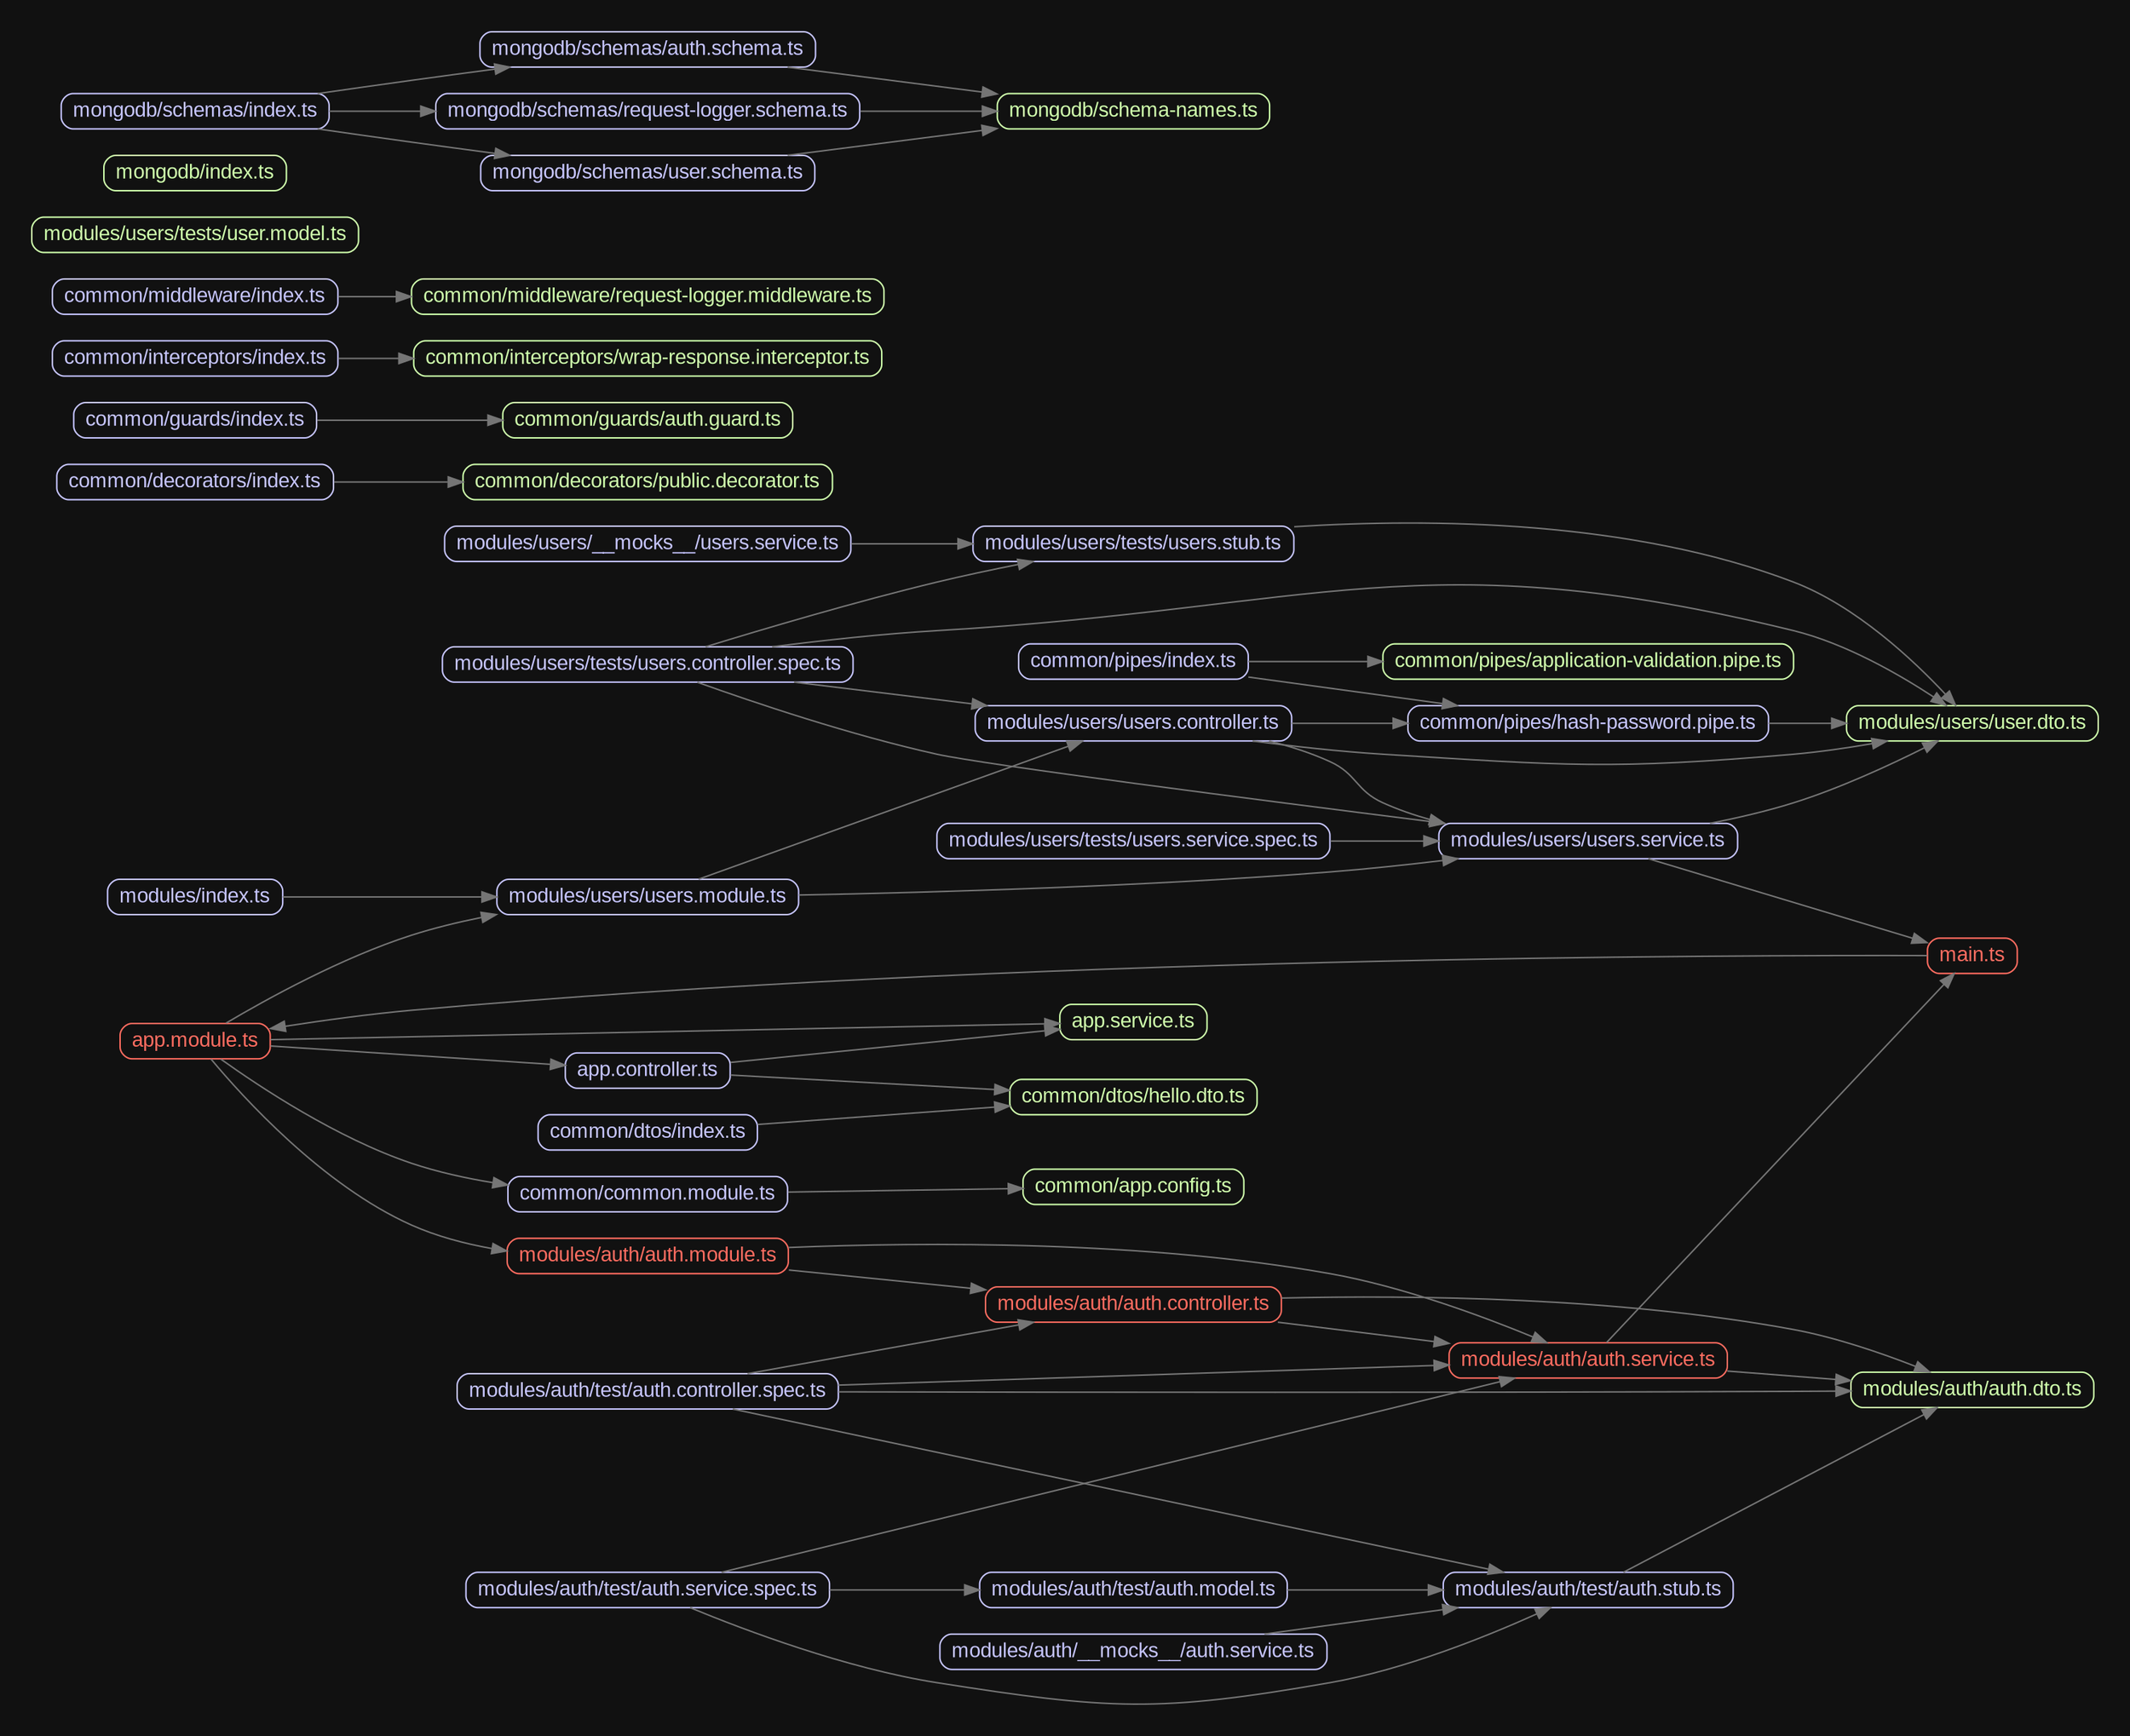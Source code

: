 digraph G {
	graph [bb="0,0,1401.5,1080",
		bgcolor="#111111",
		layout=dot,
		overlap=false,
		pad=0.3,
		rankdir=LR
	];
	node [color="#c6c5fe",
		fontcolor="#c6c5fe",
		fontname=Arial,
		fontsize="14px",
		height=0,
		label="\N",
		shape=box,
		style=rounded
	];
	edge [color="#757575"];
	"app.controller.ts"	[height=0.32986,
		pos="417.75,418.17",
		width=1.5451];
	"app.service.ts"	[color="#cfffac",
		fontcolor="#cfffac",
		height=0.32986,
		pos="747.25,418.17",
		width=1.3785];
	"app.controller.ts" -> "app.service.ts"	[pos="e,697.15,418.17 473.57,418.17 532.24,418.17 625.07,418.17 685.82,418.17"];
	"common/dtos/hello.dto.ts"	[color="#cfffac",
		fontcolor="#cfffac",
		height=0.32986,
		pos="747.25,376.17",
		width=2.3264];
	"app.controller.ts" -> "common/dtos/hello.dto.ts"	[pos="e,663.27,386.81 473.57,411.14 522.13,404.91 594.1,395.68 651.91,388.27"];
	"app.module.ts"	[color="#ff6c60",
		fontcolor="#ff6c60",
		height=0.32986,
		pos="110.75,376.17",
		width=1.4097];
	"app.module.ts" -> "app.controller.ts"	[pos="e,361.82,411.09 161.98,383.56 190.07,387.65 225.72,392.79 257.5,397.17 288.11,401.39 322.05,405.9 350.71,409.64"];
	"app.module.ts" -> "app.service.ts"	[pos="e,697.4,428.09 132.57,388.43 160.08,403.84 210.53,429.45 257.5,439.17 409.39,470.6 593.31,446.5 686.26,430.1"];
	"common/common.module.ts"	[height=0.32986,
		pos="417.75,334.17",
		width=2.6285];
	"app.module.ts" -> "common/common.module.ts"	[pos="e,322.83,346.37 161.98,368.78 190.07,364.69 225.72,359.56 257.5,355.17 275,352.76 293.59,350.25 311.66,347.85"];
	"modules/auth/auth.module.ts"	[color="#ff6c60",
		fontcolor="#ff6c60",
		height=0.32986,
		pos="417.75,498.17",
		width=2.6493];
	"app.module.ts" -> "modules/auth/auth.module.ts"	[pos="e,321.95,489.39 125.91,388.51 150.71,409.4 204.44,451.46 257.5,472.17 274.25,478.71 292.61,483.6 310.72,487.27"];
	"modules/users/users.module.ts"	[height=0.32986,
		pos="417.75,214.17",
		width=2.8368];
	"app.module.ts" -> "modules/users/users.module.ts"	[pos="e,381.72,226.5 128.16,363.86 154.5,344.46 208.25,306.3 257.5,280.17 294.56,260.52 338.77,242.6 371.2,230.41"];
	"common/app.config.ts"	[color="#cfffac",
		fontcolor="#cfffac",
		height=0.32986,
		pos="747.25,334.17",
		width=2.0764];
	"common/common.module.ts" -> "common/app.config.ts"	[pos="e,672.15,334.17 512.6,334.17 559.3,334.17 615.33,334.17 660.82,334.17"];
	"modules/auth/auth.controller.ts"	[color="#ff6c60",
		fontcolor="#ff6c60",
		height=0.32986,
		pos="747.25,498.17",
		width=2.7847];
	"modules/auth/auth.module.ts" -> "modules/auth/auth.controller.ts"	[pos="e,646.6,498.17 513.48,498.17 551.56,498.17 595.73,498.17 635.3,498.17"];
	"modules/auth/auth.service.ts"	[color="#ff6c60",
		fontcolor="#ff6c60",
		height=0.32986,
		pos="1055.8,538.17",
		width=2.6181];
	"modules/auth/auth.module.ts" -> "modules/auth/auth.service.ts"	[pos="e,1028.6,525.89 488.55,485.83 579.47,471.83 743.04,453.81 880.5,477.17 929.68,485.53 983.48,506.28 1018.1,521.26"];
	"modules/users/users.controller.ts"	[height=0.32986,
		pos="747.25,136.17",
		width=2.9722];
	"modules/users/users.module.ts" -> "modules/users/users.controller.ts"	[pos="e,694.33,148.54 470.64,201.81 528.29,188.08 621.36,165.92 683.17,151.2"];
	"modules/users/users.service.ts"	[height=0.32986,
		pos="1055.8,216.17",
		width=2.8056];
	"modules/users/users.module.ts" -> "modules/users/users.service.ts"	[pos="e,954.42,215.86 520.23,214.49 635.66,214.85 823.57,215.44 943.07,215.82"];
	"common/decorators/index.ts"	[height=0.32986,
		pos="110.75,774.17",
		width=2.5972];
	"common/decorators/public.decorator.ts"	[color="#cfffac",
		fontcolor="#cfffac",
		height=0.32986,
		pos="417.75,774.17",
		width=3.4722];
	"common/decorators/index.ts" -> "common/decorators/public.decorator.ts"	[pos="e,292.38,774.17 204.5,774.17 228.62,774.17 255.11,774.17 280.96,774.17"];
	"common/dtos/index.ts"	[height=0.32986,
		pos="417.75,376.17",
		width=2.066];
	"common/dtos/index.ts" -> "common/dtos/hello.dto.ts"	[pos="e,663.2,376.17 492.25,376.17 539.41,376.17 601.1,376.17 651.87,376.17"];
	"common/guards/auth.guard.ts"	[color="#cfffac",
		fontcolor="#cfffac",
		height=0.32986,
		pos="417.75,816.17",
		width=2.7326];
	"common/guards/index.ts"	[height=0.32986,
		pos="110.75,816.17",
		width=2.2847];
	"common/guards/index.ts" -> "common/guards/auth.guard.ts"	[pos="e,319.05,816.17 193.48,816.17 228.66,816.17 270.28,816.17 308,816.17"];
	"common/interceptors/index.ts"	[height=0.32986,
		pos="110.75,858.17",
		width=2.691];
	"common/interceptors/wrap-response.interceptor.ts"	[color="#cfffac",
		fontcolor="#cfffac",
		height=0.32986,
		pos="417.75,858.17",
		width=4.4097];
	"common/interceptors/index.ts" -> "common/interceptors/wrap-response.interceptor.ts"	[pos="e,258.64,858.17 207.84,858.17 220.52,858.17 233.81,858.17 247.29,858.17"];
	"common/middleware/index.ts"	[height=0.32986,
		pos="110.75,900.17",
		width=2.6806];
	"common/middleware/request-logger.middleware.ts"	[color="#cfffac",
		fontcolor="#cfffac",
		height=0.32986,
		pos="417.75,900.17",
		width=4.4514];
	"common/middleware/index.ts" -> "common/middleware/request-logger.middleware.ts"	[pos="e,257.15,900.17 207.42,900.17 219.71,900.17 232.58,900.17 245.64,900.17"];
	"common/pipes/application-validation.pipe.ts"	[color="#cfffac",
		fontcolor="#cfffac",
		height=0.32986,
		pos="1055.8,94.172",
		width=3.8681];
	"common/pipes/hash-password.pipe.ts"	[height=0.32986,
		pos="1055.8,136.17",
		width=3.3889];
	"modules/users/user.dto.ts"	[color="#cfffac",
		fontcolor="#cfffac",
		height=0.32986,
		pos="1316.2,136.17",
		width=2.3681];
	"common/pipes/hash-password.pipe.ts" -> "modules/users/user.dto.ts"	[pos="e,1230.8,136.17 1178.1,136.17 1192,136.17 1206.1,136.17 1219.6,136.17"];
	"common/pipes/index.ts"	[height=0.32986,
		pos="747.25,94.172",
		width=2.1597];
	"common/pipes/index.ts" -> "common/pipes/application-validation.pipe.ts"	[pos="e,916.26,94.172 825.2,94.172 849.51,94.172 877.26,94.172 904.87,94.172"];
	"common/pipes/index.ts" -> "common/pipes/hash-password.pipe.ts"	[pos="e,964.71,123.83 825.2,104.72 864.02,110.04 911.61,116.56 953.38,122.28"];
	"main.ts"	[color="#ff6c60",
		fontcolor="#ff6c60",
		height=0.32986,
		pos="1316.2,294.17",
		width=0.83681];
	"main.ts" -> "app.module.ts"	[pos="e,132.6,364.04 1285.9,293.17 1136.8,288.29 461.48,269.06 257.5,313.17 215.75,322.2 171.13,343.39 142.42,358.7"];
	"modules/auth/__mocks__/auth.service.ts"	[height=0.32986,
		pos="747.25,654.17",
		width=3.6389];
	"modules/auth/test/auth.stub.ts"	[height=0.32986,
		pos="1055.8,694.17",
		width=2.7326];
	"modules/auth/__mocks__/auth.service.ts" -> "modules/auth/test/auth.stub.ts"	[pos="e,960.07,681.82 842.71,666.5 876.36,670.89 914.46,675.86 949,680.37"];
	"modules/auth/auth.dto.ts"	[color="#cfffac",
		fontcolor="#cfffac",
		height=0.32986,
		pos="1316.2,576.17",
		width=2.2847];
	"modules/auth/test/auth.stub.ts" -> "modules/auth/auth.dto.ts"	[pos="e,1288.3,588.47 1083.4,681.99 1129.8,660.83 1225.2,617.27 1278,593.16"];
	"modules/auth/auth.controller.ts" -> "modules/auth/auth.dto.ts"	[pos="e,1296.6,563.97 847.99,490.83 939.66,486.78 1078.6,487.53 1195,517.17 1228.4,525.67 1263.4,544.08 1287,558.09"];
	"modules/auth/auth.controller.ts" -> "modules/auth/auth.service.ts"	[pos="e,961.13,525.95 842.71,510.5 876.68,514.93 915.18,519.96 949.97,524.5"];
	"modules/auth/auth.service.ts" -> "main.ts"	[pos="e,1302.4,306.34 1069.6,526.07 1111.2,486.8 1242.7,362.65 1294.2,314"];
	"modules/auth/auth.service.ts" -> "modules/auth/auth.dto.ts"	[pos="e,1233.5,564.16 1140.7,550.51 1166.7,554.34 1195.6,558.58 1222.2,562.5"];
	"modules/auth/test/auth.controller.spec.ts"	[height=0.32986,
		pos="417.75,577.17",
		width=3.5868];
	"modules/auth/test/auth.controller.spec.ts" -> "modules/auth/test/auth.stub.ts"	[pos="e,957.16,701.55 436.56,589.39 469.71,611.37 543.88,656.96 614,675.17 724.37,703.84 855.43,705.59 945.8,702.03"];
	"modules/auth/test/auth.controller.spec.ts" -> "modules/auth/auth.controller.ts"	[pos="e,678.43,510.55 460.81,564.83 500.2,553.49 560.82,536.6 614,524.17 631.18,520.16 649.72,516.25 667.32,512.74"];
	"modules/auth/test/auth.controller.spec.ts" -> "modules/auth/auth.dto.ts"	[pos="e,1233.8,576.26 547.2,577.03 730.18,576.82 1061.5,576.45 1222.5,576.28"];
	"modules/auth/test/auth.controller.spec.ts" -> "modules/auth/auth.service.ts"	[pos="e,961.42,542.65 547.12,566.9 569.41,565.23 592.37,563.59 614,562.17 728.83,554.64 860.6,547.68 949.93,543.22"];
	"modules/auth/test/auth.model.ts"	[height=0.32986,
		pos="747.25,772.17",
		width=2.8993];
	"modules/auth/test/auth.model.ts" -> "modules/auth/test/auth.stub.ts"	[pos="e,1017.3,706.48 817.51,759.85 837.89,755.88 860.17,751.19 880.5,746.17 923.51,735.55 971.72,720.95 1006.5,709.93"];
	"modules/auth/test/auth.service.spec.ts"	[height=0.32986,
		pos="417.75,732.17",
		width=3.4201];
	"modules/auth/test/auth.service.spec.ts" -> "modules/auth/test/auth.stub.ts"	[pos="e,957.1,702.51 541.3,726.75 634.39,722.4 765.56,715.77 880.5,708.17 901.65,706.77 924.22,705.1 945.87,703.4"];
	"modules/auth/test/auth.service.spec.ts" -> "modules/auth/auth.service.ts"	[pos="e,965.52,550.51 438.78,719.82 473.32,699.03 546.84,656.99 614,633.17 727.49,592.93 863.74,566.74 954.41,552.26"];
	"modules/auth/test/auth.service.spec.ts" -> "modules/auth/test/auth.model.ts"	[pos="e,645.09,759.82 519.68,744.5 555.79,748.91 596.7,753.91 633.73,758.43"];
	"modules/index.ts"	[height=0.32986,
		pos="110.75,214.17",
		width=1.6389];
	"modules/index.ts" -> "modules/users/users.module.ts"	[pos="e,315.25,214.17 170.2,214.17 207.99,214.17 258.42,214.17 303.83,214.17"];
	"modules/users/__mocks__/users.service.ts"	[height=0.32986,
		pos="417.75,14.172",
		width=3.8264];
	"modules/users/tests/users.stub.ts"	[height=0.32986,
		pos="747.25,14.172",
		width=3.0139];
	"modules/users/__mocks__/users.service.ts" -> "modules/users/tests/users.stub.ts"	[pos="e,638.44,14.172 555.74,14.172 579.47,14.172 603.96,14.172 627.16,14.172"];
	"modules/users/tests/users.stub.ts" -> "modules/users/user.dto.ts"	[pos="e,1304.8,123.94 855.86,2.5786 948.81,-3.3179 1085.1,-1.9444 1195,40.172 1236.8,56.205 1275.5,92.441 1297.1,115.52"];
	"modules/users/tests/user.model.ts"	[color="#cfffac",
		fontcolor="#cfffac",
		height=0.32986,
		pos="110.75,942.17",
		width=3.0764];
	"modules/users/tests/users.controller.spec.ts"	[height=0.32986,
		pos="417.75,96.172",
		width=3.8681];
	"modules/users/tests/users.controller.spec.ts" -> "modules/users/user.dto.ts"	[pos="e,1298.4,123.94 505.06,83.797 538.95,79.518 578.22,75.272 614,73.172 871.78,58.041 944.26,11.467 1195,73.172 1229.7,81.708 1265.5,\
102.22 1288.9,117.54"];
	"modules/users/tests/users.controller.spec.ts" -> "modules/users/tests/users.stub.ts"	[pos="e,677.71,26.495 458.13,83.808 497.38,71.739 559.49,53.321 614,40.172 630.89,36.098 649.1,32.201 666.45,28.72"];
	"modules/users/tests/users.controller.spec.ts" -> "modules/users/users.controller.ts"	[pos="e,645.09,123.82 519.68,108.5 555.79,112.91 596.7,117.91 633.73,122.43"];
	"modules/users/tests/users.controller.spec.ts" -> "modules/users/users.service.ts"	[pos="e,954.56,207.65 452.14,108.51 490.65,122.3 556.1,144.35 614,157.17 724.77,181.7 853.62,197.51 943.28,206.53"];
	"modules/users/users.controller.ts" -> "common/pipes/hash-password.pipe.ts"	[pos="e,933.36,136.17 854.59,136.17 876.33,136.17 899.47,136.17 922,136.17"];
	"modules/users/users.controller.ts" -> "modules/users/user.dto.ts"	[pos="e,1256.5,148.52 830.64,148.53 857.9,152.06 888.44,155.43 916.5,157.17 1040,164.85 1071.7,167.86 1195,157.17 1211.4,155.75 1228.9,\
153.26 1245.3,150.49"];
	"modules/users/users.controller.ts" -> "modules/users/users.service.ts"	[pos="e,957.02,203.83 840.35,148.5 854.14,151.98 867.94,156.45 880.5,162.17 898.94,170.58 898.02,181.84 916.5,190.17 925.82,194.37 935.79,\
197.9 945.94,200.85"];
	"modules/users/users.service.ts" -> "modules/users/user.dto.ts"	[pos="e,1292.4,148.41 1139.8,203.85 1158.2,200.22 1177.4,195.69 1195,190.17 1225.5,180.61 1258.5,165.41 1282.2,153.58"];
	"modules/users/users.service.ts" -> "main.ts"	[pos="e,1285.7,285.27 1097.7,228.53 1146.2,243.17 1226.5,267.39 1274.8,281.96"];
	"modules/users/tests/users.service.spec.ts"	[height=0.32986,
		pos="747.25,254.17",
		width=3.7014];
	"modules/users/tests/users.service.spec.ts" -> "modules/users/users.service.ts"	[pos="e,954.95,228.55 847.76,241.83 878.35,238.04 912.21,233.84 943.54,229.96"];
	"mongodb/index.ts"	[color="#cfffac",
		fontcolor="#cfffac",
		height=0.32986,
		pos="110.75,984.17",
		width=1.7118];
	"mongodb/schema-names.ts"	[color="#cfffac",
		fontcolor="#cfffac",
		height=0.32986,
		pos="747.25,1026.2",
		width=2.566];
	"mongodb/schemas/auth.schema.ts"	[height=0.32986,
		pos="417.75,1068.2",
		width=3.1597];
	"mongodb/schemas/auth.schema.ts" -> "mongodb/schema-names.ts"	[pos="e,654.38,1038 515.24,1055.8 555.42,1050.6 602.15,1044.7 643.02,1039.4"];
	"mongodb/schemas/index.ts"	[height=0.32986,
		pos="110.75,1026.2",
		width=2.5243];
	"mongodb/schemas/index.ts" -> "mongodb/schemas/auth.schema.ts"	[pos="e,321.57,1055.8 196.12,1038.5 216.23,1041.4 237.62,1044.4 257.5,1047.2 274.58,1049.5 292.69,1052 310.35,1054.3"];
	"mongodb/schemas/request-logger.schema.ts"	[height=0.32986,
		pos="417.75,1026.2",
		width=3.9931];
	"mongodb/schemas/index.ts" -> "mongodb/schemas/request-logger.schema.ts"	[pos="e,273.52,1026.2 202.02,1026.2 220.99,1026.2 241.52,1026.2 262.09,1026.2"];
	"mongodb/schemas/user.schema.ts"	[height=0.32986,
		pos="417.75,984.17",
		width=3.1493];
	"mongodb/schemas/index.ts" -> "mongodb/schemas/user.schema.ts"	[pos="e,321.57,996.53 196.12,1013.8 216.23,1011 237.62,1007.9 257.5,1005.2 274.58,1002.8 292.69,1000.4 310.35,998.02"];
	"mongodb/schemas/request-logger.schema.ts" -> "mongodb/schema-names.ts"	[pos="e,654.75,1026.2 561.92,1026.2 589.36,1026.2 617.58,1026.2 643.43,1026.2"];
	"mongodb/schemas/user.schema.ts" -> "mongodb/schema-names.ts"	[pos="e,654.38,1014.4 515.24,996.55 555.42,1001.7 602.15,1007.7 643.02,1012.9"];
}
